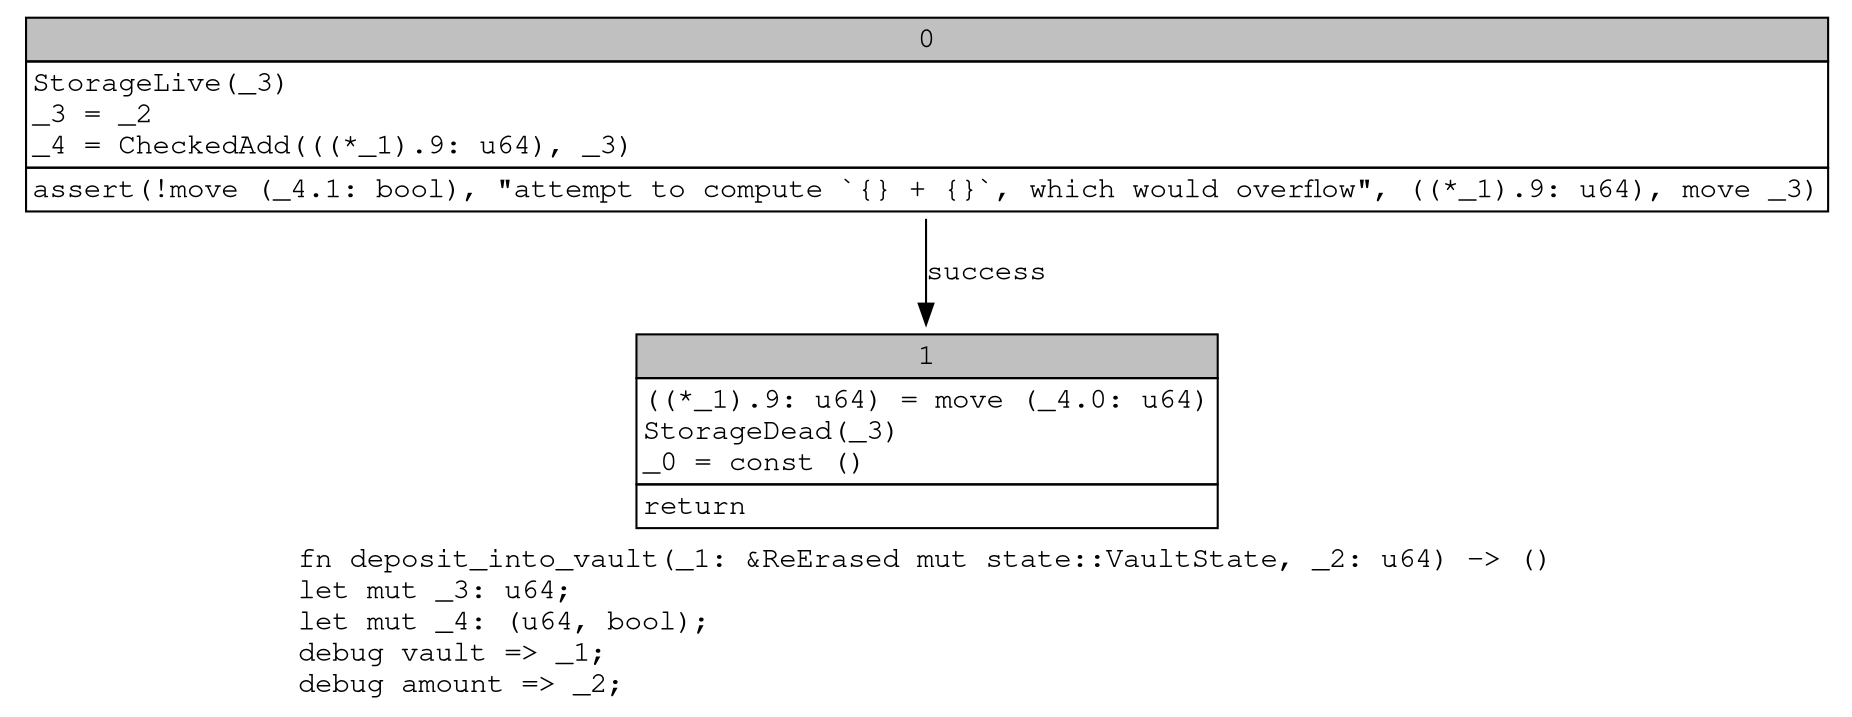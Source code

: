 digraph Mir_0_429 {
    graph [fontname="Courier, monospace"];
    node [fontname="Courier, monospace"];
    edge [fontname="Courier, monospace"];
    label=<fn deposit_into_vault(_1: &amp;ReErased mut state::VaultState, _2: u64) -&gt; ()<br align="left"/>let mut _3: u64;<br align="left"/>let mut _4: (u64, bool);<br align="left"/>debug vault =&gt; _1;<br align="left"/>debug amount =&gt; _2;<br align="left"/>>;
    bb0__0_429 [shape="none", label=<<table border="0" cellborder="1" cellspacing="0"><tr><td bgcolor="gray" align="center" colspan="1">0</td></tr><tr><td align="left" balign="left">StorageLive(_3)<br/>_3 = _2<br/>_4 = CheckedAdd(((*_1).9: u64), _3)<br/></td></tr><tr><td align="left">assert(!move (_4.1: bool), &quot;attempt to compute `{} + {}`, which would overflow&quot;, ((*_1).9: u64), move _3)</td></tr></table>>];
    bb1__0_429 [shape="none", label=<<table border="0" cellborder="1" cellspacing="0"><tr><td bgcolor="gray" align="center" colspan="1">1</td></tr><tr><td align="left" balign="left">((*_1).9: u64) = move (_4.0: u64)<br/>StorageDead(_3)<br/>_0 = const ()<br/></td></tr><tr><td align="left">return</td></tr></table>>];
    bb0__0_429 -> bb1__0_429 [label="success"];
}
